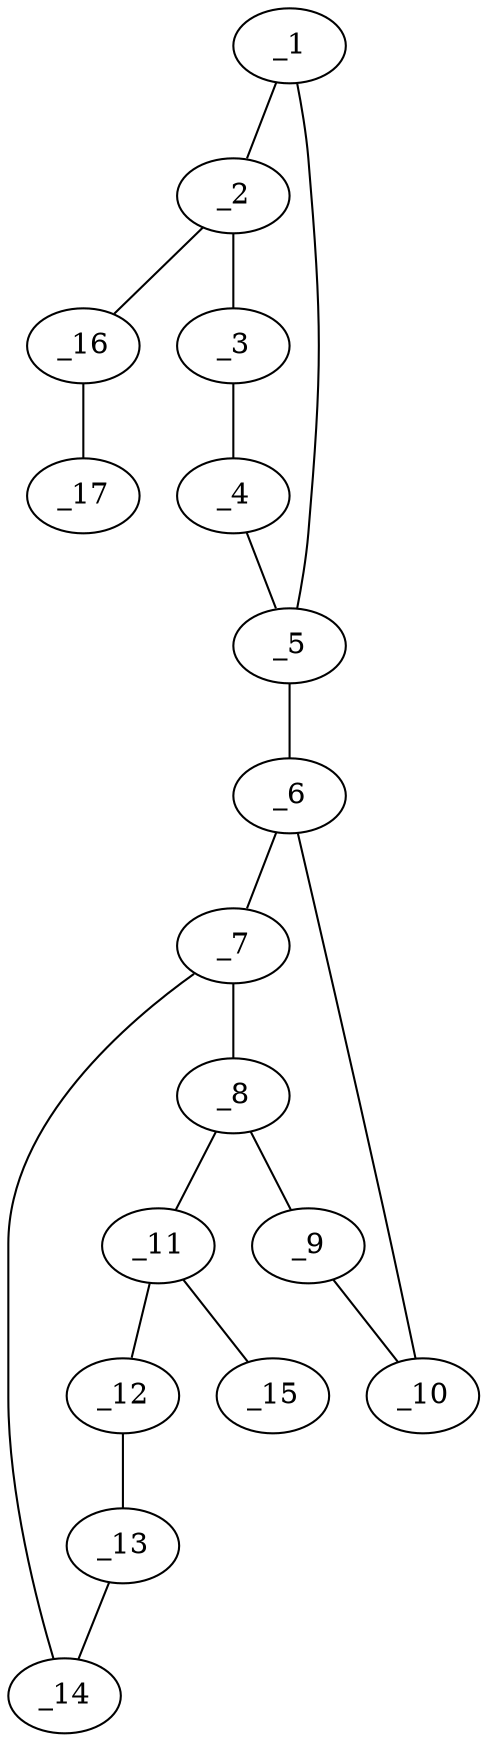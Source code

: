 graph molid612049 {
	_1	 [charge=0,
		chem=2,
		symbol="O  ",
		x="4.4043",
		y="1.0329"];
	_2	 [charge=0,
		chem=1,
		symbol="C  ",
		x="4.9921",
		y="1.842"];
	_1 -- _2	 [valence=1];
	_5	 [charge=0,
		chem=1,
		symbol="C  ",
		x="4.9921",
		y="0.2239"];
	_1 -- _5	 [valence=1];
	_3	 [charge=0,
		chem=1,
		symbol="C  ",
		x="5.9432",
		y="1.5329"];
	_2 -- _3	 [valence=1];
	_16	 [charge=0,
		chem=1,
		symbol="C  ",
		x="4.6831",
		y="2.793"];
	_2 -- _16	 [valence=1];
	_4	 [charge=0,
		chem=1,
		symbol="C  ",
		x="5.9432",
		y="0.5329"];
	_3 -- _4	 [valence=1];
	_4 -- _5	 [valence=1];
	_6	 [charge=0,
		chem=4,
		symbol="N  ",
		x="4.6831",
		y="-0.7271"];
	_5 -- _6	 [valence=1];
	_7	 [charge=0,
		chem=1,
		symbol="C  ",
		x="3.7321",
		y="-1.0362"];
	_6 -- _7	 [valence=1];
	_10	 [charge=0,
		chem=1,
		symbol="C  ",
		x="5.2709",
		y="-1.5361"];
	_6 -- _10	 [valence=1];
	_8	 [charge=0,
		chem=1,
		symbol="C  ",
		x="3.7321",
		y="-2.0362"];
	_7 -- _8	 [valence=2];
	_14	 [charge=0,
		chem=4,
		symbol="N  ",
		x="2.866",
		y="-0.5362"];
	_7 -- _14	 [valence=1];
	_9	 [charge=0,
		chem=4,
		symbol="N  ",
		x="4.6831",
		y="-2.3452"];
	_8 -- _9	 [valence=1];
	_11	 [charge=0,
		chem=1,
		symbol="C  ",
		x="2.866",
		y="-2.5362"];
	_8 -- _11	 [valence=1];
	_9 -- _10	 [valence=2];
	_12	 [charge=0,
		chem=4,
		symbol="N  ",
		x=2,
		y="-2.0362"];
	_11 -- _12	 [valence=2];
	_15	 [charge=0,
		chem=2,
		symbol="O  ",
		x="2.866",
		y="-3.5362"];
	_11 -- _15	 [valence=1];
	_13	 [charge=0,
		chem=1,
		symbol="C  ",
		x=2,
		y="-1.0362"];
	_12 -- _13	 [valence=1];
	_13 -- _14	 [valence=2];
	_17	 [charge=0,
		chem=2,
		symbol="O  ",
		x="5.3522",
		y="3.5362"];
	_16 -- _17	 [valence=1];
}
